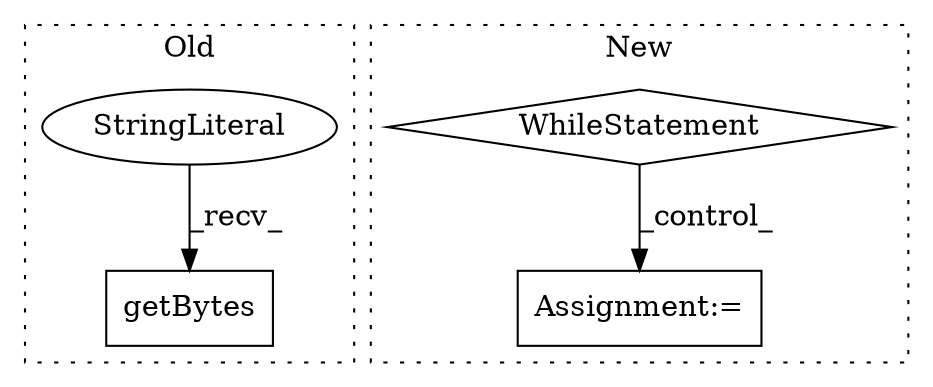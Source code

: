 digraph G {
subgraph cluster0 {
1 [label="getBytes" a="32" s="8458" l="10" shape="box"];
3 [label="StringLiteral" a="45" s="8454" l="3" shape="ellipse"];
label = "Old";
style="dotted";
}
subgraph cluster1 {
2 [label="WhileStatement" a="61" s="8826,8849" l="7,2" shape="diamond"];
4 [label="Assignment:=" a="7" s="9086" l="2" shape="box"];
label = "New";
style="dotted";
}
2 -> 4 [label="_control_"];
3 -> 1 [label="_recv_"];
}